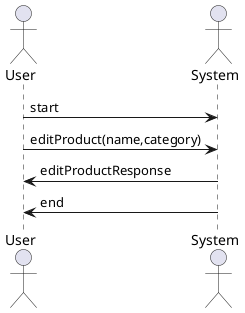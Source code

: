 @startuml edit_product

skinparam backgroundColor #FFFFFF


actor User
actor System

User -> System: start
User -> System: editProduct(name,category)
System -> User: editProductResponse
System -> User: end

@enduml
